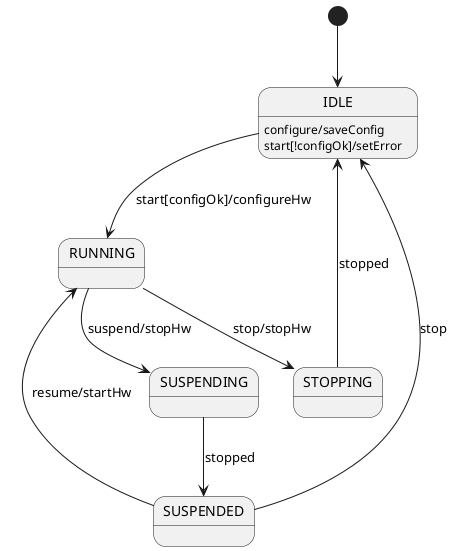 @startuml
[*] --> IDLE

IDLE: configure/saveConfig
IDLE: start[!configOk]/setError
IDLE --> RUNNING: start[configOk]/configureHw

RUNNING --> SUSPENDING: suspend/stopHw
RUNNING --> STOPPING: stop/stopHw

SUSPENDING --> SUSPENDED: stopped
STOPPING --> IDLE: stopped

SUSPENDED --> RUNNING: resume/startHw
SUSPENDED --> IDLE: stop
@enduml
